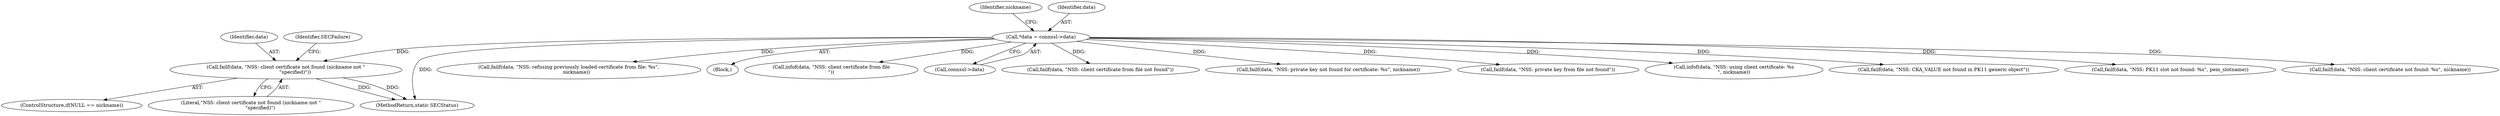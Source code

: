 digraph "0_curl_curl-7_50_2~32@pointer" {
"1000262" [label="(Call,failf(data, \"NSS: client certificate not found (nickname not \"\n            \"specified)\"))"];
"1000117" [label="(Call,*data = connssl->data)"];
"1000295" [label="(Call,failf(data, \"NSS: refusing previously loaded certificate from file: %s\",\n          nickname))"];
"1000258" [label="(ControlStructure,if(NULL == nickname))"];
"1000264" [label="(Literal,\"NSS: client certificate not found (nickname not \"\n            \"specified)\")"];
"1000109" [label="(Block,)"];
"1000124" [label="(Identifier,nickname)"];
"1000117" [label="(Call,*data = connssl->data)"];
"1000225" [label="(Call,infof(data, \"NSS: client certificate from file\n\"))"];
"1000119" [label="(Call,connssl->data)"];
"1000198" [label="(Call,failf(data, \"NSS: client certificate from file not found\"))"];
"1000262" [label="(Call,failf(data, \"NSS: client certificate not found (nickname not \"\n            \"specified)\"))"];
"1000307" [label="(Call,failf(data, \"NSS: private key not found for certificate: %s\", nickname))"];
"1000218" [label="(Call,failf(data, \"NSS: private key from file not found\"))"];
"1000313" [label="(Call,infof(data, \"NSS: using client certificate: %s\n\", nickname))"];
"1000323" [label="(MethodReturn,static SECStatus)"];
"1000118" [label="(Identifier,data)"];
"1000175" [label="(Call,failf(data, \"NSS: CKA_VALUE not found in PK11 generic object\"))"];
"1000157" [label="(Call,failf(data, \"NSS: PK11 slot not found: %s\", pem_slotname))"];
"1000266" [label="(Call,failf(data, \"NSS: client certificate not found: %s\", nickname))"];
"1000263" [label="(Identifier,data)"];
"1000271" [label="(Identifier,SECFailure)"];
"1000262" -> "1000258"  [label="AST: "];
"1000262" -> "1000264"  [label="CFG: "];
"1000263" -> "1000262"  [label="AST: "];
"1000264" -> "1000262"  [label="AST: "];
"1000271" -> "1000262"  [label="CFG: "];
"1000262" -> "1000323"  [label="DDG: "];
"1000262" -> "1000323"  [label="DDG: "];
"1000117" -> "1000262"  [label="DDG: "];
"1000117" -> "1000109"  [label="AST: "];
"1000117" -> "1000119"  [label="CFG: "];
"1000118" -> "1000117"  [label="AST: "];
"1000119" -> "1000117"  [label="AST: "];
"1000124" -> "1000117"  [label="CFG: "];
"1000117" -> "1000323"  [label="DDG: "];
"1000117" -> "1000157"  [label="DDG: "];
"1000117" -> "1000175"  [label="DDG: "];
"1000117" -> "1000198"  [label="DDG: "];
"1000117" -> "1000218"  [label="DDG: "];
"1000117" -> "1000225"  [label="DDG: "];
"1000117" -> "1000266"  [label="DDG: "];
"1000117" -> "1000295"  [label="DDG: "];
"1000117" -> "1000307"  [label="DDG: "];
"1000117" -> "1000313"  [label="DDG: "];
}
